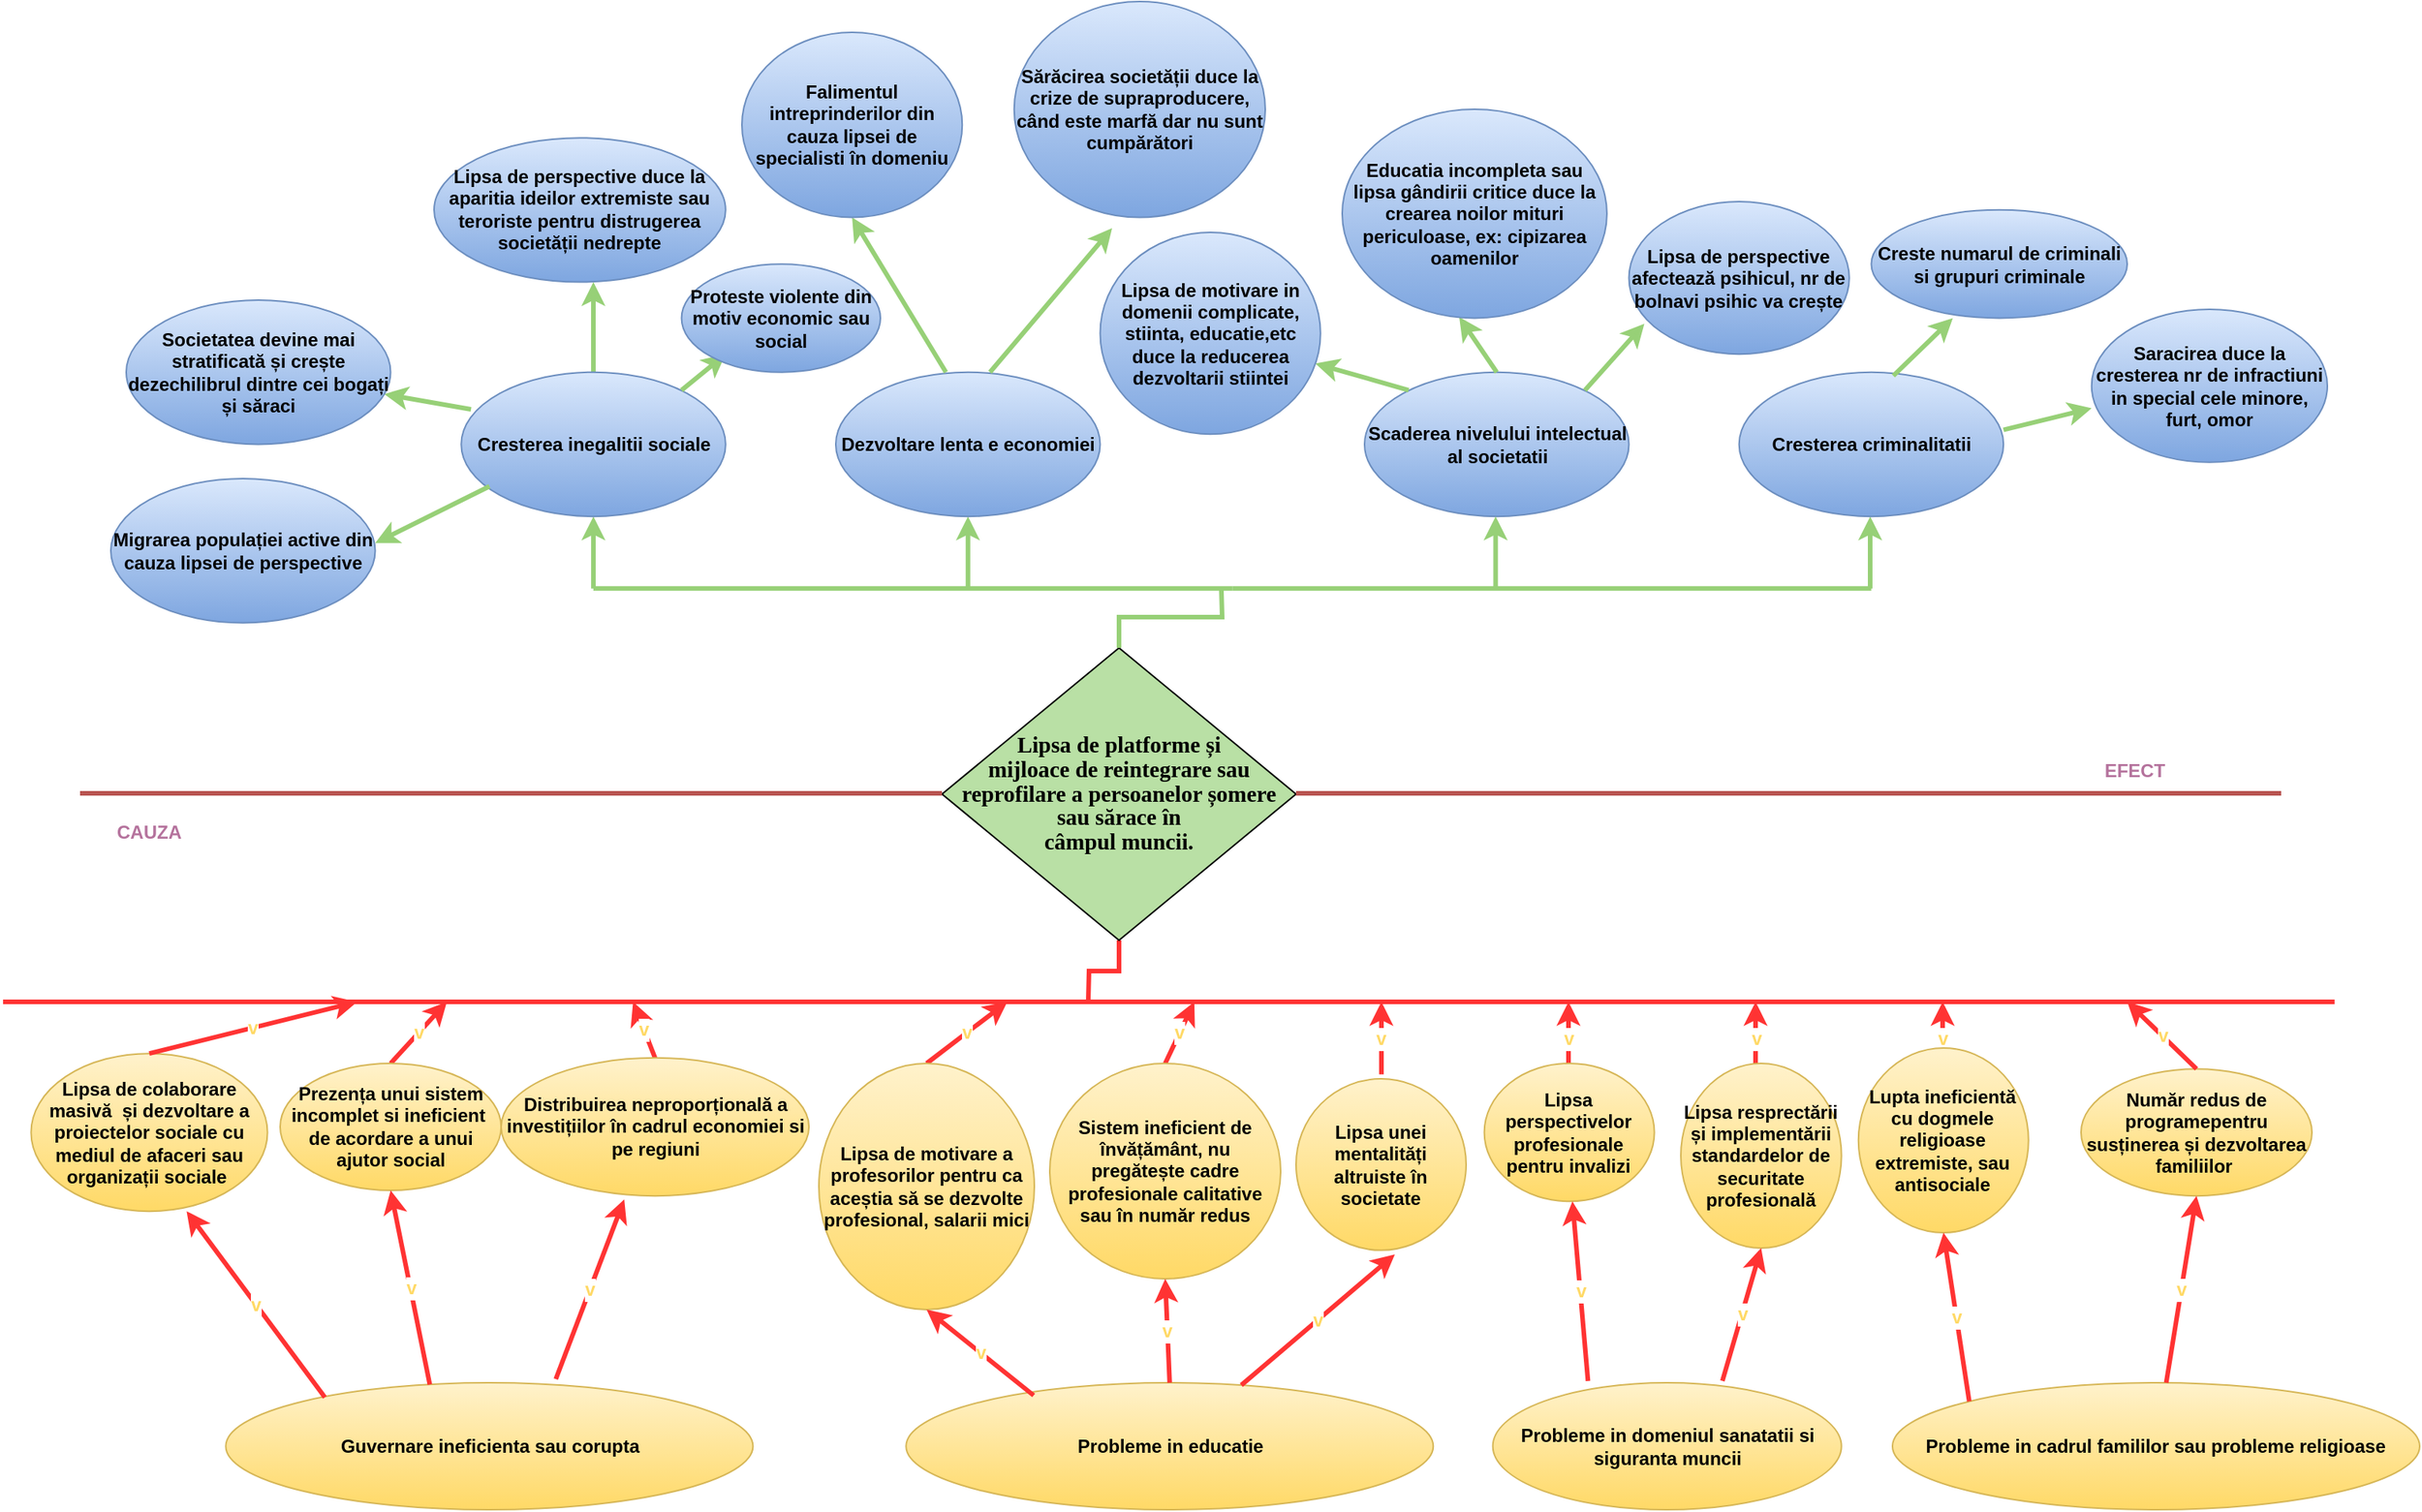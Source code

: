 <mxfile version="13.8.0" type="device"><diagram id="Gr8ejQB4-yHbezihWyx2" name="Page-1"><mxGraphModel dx="925" dy="987" grid="1" gridSize="10" guides="1" tooltips="1" connect="1" arrows="1" fold="1" page="1" pageScale="1" pageWidth="850" pageHeight="1100" math="0" shadow="0"><root><mxCell id="0"/><mxCell id="1" parent="0"/><mxCell id="6TPkJfRZihRo-DhhW0_i-181" value="" style="edgeStyle=orthogonalEdgeStyle;rounded=0;jumpSize=6;orthogonalLoop=1;jettySize=auto;html=1;endArrow=none;endFill=0;strokeWidth=3;fontSize=12;fontColor=#FFD966;strokeColor=#FF3333;fontStyle=1" parent="1" source="6TPkJfRZihRo-DhhW0_i-182" edge="1"><mxGeometry relative="1" as="geometry"><mxPoint x="745" y="1290" as="targetPoint"/></mxGeometry></mxCell><mxCell id="6TPkJfRZihRo-DhhW0_i-182" value="&lt;h4 style=&quot;font-size: 12px&quot;&gt;&lt;b&gt;&lt;span lang=&quot;RO&quot; style=&quot;font-size: 11.0pt ; line-height: 107% ; font-family: &amp;#34;times new roman&amp;#34; , serif&quot;&gt;Lipsa de platforme și&lt;br/&gt;mijloace de reintegrare sau reprofilare a persoanelor șomere sau sărace în&lt;br/&gt;câmpul muncii.&lt;/span&gt;&lt;/b&gt;&lt;br&gt;&lt;/h4&gt;" style="rhombus;whiteSpace=wrap;html=1;fillColor=#B9E0A5;fontStyle=1;fontSize=12;" parent="1" vertex="1"><mxGeometry x="650" y="1060" width="230" height="190" as="geometry"/></mxCell><mxCell id="6TPkJfRZihRo-DhhW0_i-183" value="" style="endArrow=none;html=1;jumpSize=6;strokeWidth=3;fillColor=#f8cecc;strokeColor=#b85450;gradientColor=#ea6b66;fontStyle=1;fontSize=12;" parent="1" edge="1"><mxGeometry width="50" height="50" relative="1" as="geometry"><mxPoint x="880" y="1154.5" as="sourcePoint"/><mxPoint x="1520" y="1154.5" as="targetPoint"/></mxGeometry></mxCell><mxCell id="6TPkJfRZihRo-DhhW0_i-184" value="&lt;h2 style=&quot;font-size: 12px;&quot;&gt;&lt;font color=&quot;#b5739d&quot; style=&quot;font-size: 12px;&quot;&gt;EFECT&lt;/font&gt;&lt;/h2&gt;" style="text;html=1;strokeColor=none;fillColor=none;align=center;verticalAlign=middle;whiteSpace=wrap;rounded=0;fontColor=#FFD966;fontStyle=1;fontSize=12;" parent="1" vertex="1"><mxGeometry x="1400" y="1130" width="50" height="20" as="geometry"/></mxCell><mxCell id="6TPkJfRZihRo-DhhW0_i-185" value="" style="endArrow=none;html=1;jumpSize=6;strokeWidth=3;fillColor=#f8cecc;strokeColor=#b85450;gradientColor=#ea6b66;fontStyle=1;fontSize=12;" parent="1" edge="1"><mxGeometry width="50" height="50" relative="1" as="geometry"><mxPoint x="90" y="1154.5" as="sourcePoint"/><mxPoint x="650" y="1154.5" as="targetPoint"/></mxGeometry></mxCell><mxCell id="6TPkJfRZihRo-DhhW0_i-186" value="&lt;h2 style=&quot;font-size: 12px;&quot;&gt;&lt;font color=&quot;#b5739d&quot; style=&quot;font-size: 12px;&quot;&gt;CAUZA&lt;/font&gt;&lt;/h2&gt;" style="text;html=1;strokeColor=none;fillColor=none;align=center;verticalAlign=middle;whiteSpace=wrap;rounded=0;fontColor=#FFD966;fontStyle=1;fontSize=12;" parent="1" vertex="1"><mxGeometry x="110" y="1170" width="50" height="20" as="geometry"/></mxCell><mxCell id="6TPkJfRZihRo-DhhW0_i-222" value="" style="endArrow=none;html=1;strokeColor=#FF3333;strokeWidth=3;fontSize=12;fontColor=#FFD966;fontStyle=1" parent="1" edge="1"><mxGeometry x="30" y="1290" width="50" height="50" as="geometry"><mxPoint x="40" y="1290" as="sourcePoint"/><mxPoint x="1554.755" y="1290" as="targetPoint"/></mxGeometry></mxCell><mxCell id="6TPkJfRZihRo-DhhW0_i-227" value="v" style="endArrow=classic;html=1;strokeColor=#FF3333;strokeWidth=3;fontSize=12;fontColor=#FFD966;fontStyle=1;exitX=0.5;exitY=0;exitDx=0;exitDy=0;" parent="1" edge="1" source="6TPkJfRZihRo-DhhW0_i-228"><mxGeometry x="30" y="1290" width="50" height="50" as="geometry"><mxPoint x="328.322" y="1337.143" as="sourcePoint"/><mxPoint x="328.322" y="1290" as="targetPoint"/></mxGeometry></mxCell><mxCell id="6TPkJfRZihRo-DhhW0_i-228" value="Prezența unui sistem incomplet si ineficient&amp;nbsp; de acordare a unui ajutor social" style="ellipse;whiteSpace=wrap;html=1;fillColor=#fff2cc;fontSize=12;gradientColor=#ffd966;strokeColor=#d6b656;fontStyle=1" parent="1" vertex="1"><mxGeometry x="220" y="1330" width="143.57" height="82.5" as="geometry"/></mxCell><mxCell id="6TPkJfRZihRo-DhhW0_i-229" value="v" style="endArrow=classic;html=1;strokeColor=#FF3333;strokeWidth=3;fontSize=12;fontColor=#FFD966;fontStyle=1;exitX=0.5;exitY=0;exitDx=0;exitDy=0;" parent="1" edge="1" source="6TPkJfRZihRo-DhhW0_i-230"><mxGeometry x="30" y="1290" width="50" height="50" as="geometry"><mxPoint x="449.308" y="1337.143" as="sourcePoint"/><mxPoint x="449.308" y="1290" as="targetPoint"/></mxGeometry></mxCell><mxCell id="6TPkJfRZihRo-DhhW0_i-230" value="Distribuirea neproporțională a investițiilor în cadrul economiei si pe regiuni" style="ellipse;whiteSpace=wrap;html=1;fillColor=#fff2cc;fontSize=12;gradientColor=#ffd966;strokeColor=#d6b656;fontStyle=1" parent="1" vertex="1"><mxGeometry x="363.57" y="1326.43" width="200" height="89.64" as="geometry"/></mxCell><mxCell id="6TPkJfRZihRo-DhhW0_i-233" value="v" style="endArrow=classic;html=1;strokeColor=#FF3333;strokeWidth=3;fontSize=12;fontColor=#FFD966;fontStyle=1;exitX=0.5;exitY=0;exitDx=0;exitDy=0;" parent="1" edge="1" source="6TPkJfRZihRo-DhhW0_i-234"><mxGeometry x="30" y="1290" width="50" height="50" as="geometry"><mxPoint x="692.385" y="1337.143" as="sourcePoint"/><mxPoint x="692.385" y="1290" as="targetPoint"/></mxGeometry></mxCell><mxCell id="6TPkJfRZihRo-DhhW0_i-234" value="&lt;font style=&quot;font-size: 12px&quot;&gt;Lipsa de motivare a profesorilor pentru ca aceștia să se dezvolte profesional, salarii mici&lt;br&gt;&lt;/font&gt;" style="ellipse;whiteSpace=wrap;html=1;fillColor=#fff2cc;fontSize=12;gradientColor=#ffd966;strokeColor=#d6b656;fontStyle=1" parent="1" vertex="1"><mxGeometry x="570" y="1330" width="140" height="160" as="geometry"/></mxCell><mxCell id="6TPkJfRZihRo-DhhW0_i-235" value="v" style="endArrow=classic;html=1;strokeColor=#FF3333;strokeWidth=3;fontSize=12;fontColor=#FFD966;fontStyle=1;exitX=0.5;exitY=0;exitDx=0;exitDy=0;" parent="1" edge="1" source="6TPkJfRZihRo-DhhW0_i-236"><mxGeometry x="30" y="1290" width="50" height="50" as="geometry"><mxPoint x="813.923" y="1337.143" as="sourcePoint"/><mxPoint x="813.923" y="1290" as="targetPoint"/></mxGeometry></mxCell><mxCell id="6TPkJfRZihRo-DhhW0_i-236" value="Sistem ineficient de învățământ, nu pregătește cadre profesionale calitative sau în număr redus" style="ellipse;whiteSpace=wrap;html=1;fillColor=#fff2cc;fontSize=12;gradientColor=#ffd966;strokeColor=#d6b656;fontStyle=1" parent="1" vertex="1"><mxGeometry x="720" y="1330" width="150" height="140" as="geometry"/></mxCell><mxCell id="6TPkJfRZihRo-DhhW0_i-237" value="v" style="endArrow=classic;html=1;strokeColor=#FF3333;strokeWidth=3;fontSize=12;fontColor=#FFD966;fontStyle=1" parent="1" edge="1"><mxGeometry x="30" y="1290" width="50" height="50" as="geometry"><mxPoint x="935.462" y="1337.143" as="sourcePoint"/><mxPoint x="935.462" y="1290" as="targetPoint"/></mxGeometry></mxCell><mxCell id="6TPkJfRZihRo-DhhW0_i-238" value="Lipsa unei mentalități altruiste în societate" style="ellipse;whiteSpace=wrap;html=1;fillColor=#fff2cc;fontSize=12;gradientColor=#ffd966;strokeColor=#d6b656;fontStyle=1" parent="1" vertex="1"><mxGeometry x="880" y="1340" width="110.49" height="111.43" as="geometry"/></mxCell><mxCell id="6TPkJfRZihRo-DhhW0_i-239" value="v" style="endArrow=classic;html=1;strokeColor=#FF3333;strokeWidth=3;fontSize=12;fontColor=#FFD966;fontStyle=1" parent="1" edge="1"><mxGeometry x="30" y="1290" width="50" height="50" as="geometry"><mxPoint x="1057" y="1337.143" as="sourcePoint"/><mxPoint x="1057" y="1290" as="targetPoint"/></mxGeometry></mxCell><mxCell id="6TPkJfRZihRo-DhhW0_i-240" value="Lipsa perspectivelor profesionale pentru invalizi" style="ellipse;whiteSpace=wrap;html=1;fillColor=#fff2cc;fontSize=12;gradientColor=#ffd966;strokeColor=#d6b656;fontStyle=1" parent="1" vertex="1"><mxGeometry x="1002.31" y="1330" width="110.49" height="89.64" as="geometry"/></mxCell><mxCell id="6TPkJfRZihRo-DhhW0_i-241" value="v" style="endArrow=classic;html=1;strokeColor=#FF3333;strokeWidth=3;fontSize=12;fontColor=#FFD966;fontStyle=1" parent="1" edge="1"><mxGeometry x="30" y="1290" width="50" height="50" as="geometry"><mxPoint x="1178.538" y="1337.143" as="sourcePoint"/><mxPoint x="1178.538" y="1290" as="targetPoint"/></mxGeometry></mxCell><mxCell id="6TPkJfRZihRo-DhhW0_i-242" value="Lipsa resprectării și implementării standardelor de securitate profesională" style="ellipse;whiteSpace=wrap;html=1;fillColor=#fff2cc;fontSize=12;gradientColor=#ffd966;strokeColor=#d6b656;fontStyle=1" parent="1" vertex="1"><mxGeometry x="1130" y="1330" width="104.34" height="120" as="geometry"/></mxCell><mxCell id="6TPkJfRZihRo-DhhW0_i-243" value="v" style="endArrow=classic;html=1;strokeColor=#FF3333;strokeWidth=3;fontSize=12;fontColor=#FFD966;fontStyle=1" parent="1" edge="1"><mxGeometry x="30" y="1290" width="50" height="50" as="geometry"><mxPoint x="1300.077" y="1337.143" as="sourcePoint"/><mxPoint x="1300.077" y="1290" as="targetPoint"/></mxGeometry></mxCell><mxCell id="6TPkJfRZihRo-DhhW0_i-244" value="Lupta ineficientă cu dogmele religioase extremiste, sau antisociale" style="ellipse;whiteSpace=wrap;html=1;fillColor=#fff2cc;fontSize=12;gradientColor=#ffd966;strokeColor=#d6b656;fontStyle=1" parent="1" vertex="1"><mxGeometry x="1245.38" y="1320" width="110.49" height="120" as="geometry"/></mxCell><mxCell id="6TPkJfRZihRo-DhhW0_i-248" value="Număr redus de programepentru susținerea și dezvoltarea familiilor&amp;nbsp;" style="ellipse;whiteSpace=wrap;html=1;fillColor=#fff2cc;fontSize=12;gradientColor=#ffd966;strokeColor=#d6b656;fontStyle=1" parent="1" vertex="1"><mxGeometry x="1390" y="1333.57" width="150" height="82.5" as="geometry"/></mxCell><mxCell id="6TPkJfRZihRo-DhhW0_i-249" value="&lt;font style=&quot;font-size: 12px;&quot;&gt;Guvernare ineficienta sau corupta&lt;/font&gt;" style="ellipse;whiteSpace=wrap;html=1;fillColor=#fff2cc;fontSize=12;gradientColor=#ffd966;strokeColor=#d6b656;fontStyle=1" parent="1" vertex="1"><mxGeometry x="184.685" y="1537.5" width="342.517" height="82.5" as="geometry"/></mxCell><mxCell id="6TPkJfRZihRo-DhhW0_i-252" value="v" style="endArrow=classic;html=1;strokeColor=#FF3333;strokeWidth=3;fontSize=12;fontColor=#FFD966;entryX=0.5;entryY=1;entryDx=0;entryDy=0;exitX=0.387;exitY=0.014;exitDx=0;exitDy=0;exitPerimeter=0;fontStyle=1" parent="1" source="6TPkJfRZihRo-DhhW0_i-249" edge="1" target="6TPkJfRZihRo-DhhW0_i-228"><mxGeometry x="30" y="1290" width="50" height="50" as="geometry"><mxPoint x="371.556" y="1537.5" as="sourcePoint"/><mxPoint x="317.273" y="1417.25" as="targetPoint"/></mxGeometry></mxCell><mxCell id="6TPkJfRZihRo-DhhW0_i-253" value="v" style="endArrow=classic;html=1;strokeColor=#FF3333;strokeWidth=3;fontSize=12;fontColor=#FFD966;entryX=0.4;entryY=1.026;entryDx=0;entryDy=0;exitX=0.626;exitY=-0.029;exitDx=0;exitDy=0;exitPerimeter=0;fontStyle=1;entryPerimeter=0;" parent="1" source="6TPkJfRZihRo-DhhW0_i-249" edge="1" target="6TPkJfRZihRo-DhhW0_i-230"><mxGeometry x="30" y="1290" width="50" height="50" as="geometry"><mxPoint x="488.045" y="1537.5" as="sourcePoint"/><mxPoint x="433.762" y="1417.25" as="targetPoint"/></mxGeometry></mxCell><mxCell id="6TPkJfRZihRo-DhhW0_i-255" value="&lt;font style=&quot;font-size: 12px;&quot;&gt;Probleme in educatie&lt;/font&gt;" style="ellipse;whiteSpace=wrap;html=1;fillColor=#fff2cc;fontSize=12;gradientColor=#ffd966;strokeColor=#d6b656;fontStyle=1" parent="1" vertex="1"><mxGeometry x="626.643" y="1537.5" width="342.517" height="82.5" as="geometry"/></mxCell><mxCell id="6TPkJfRZihRo-DhhW0_i-256" value="v" style="endArrow=classic;html=1;strokeColor=#FF3333;strokeWidth=3;fontSize=12;fontColor=#FFD966;exitX=0.242;exitY=0.1;exitDx=0;exitDy=0;exitPerimeter=0;fontStyle=1;entryX=0.5;entryY=1;entryDx=0;entryDy=0;" parent="1" source="6TPkJfRZihRo-DhhW0_i-255" edge="1" target="6TPkJfRZihRo-DhhW0_i-234"><mxGeometry x="30" y="1290" width="50" height="50" as="geometry"><mxPoint x="626.643" y="1554.083" as="sourcePoint"/><mxPoint x="691.416" y="1419.644" as="targetPoint"/></mxGeometry></mxCell><mxCell id="6TPkJfRZihRo-DhhW0_i-257" value="v" style="endArrow=classic;html=1;strokeColor=#FF3333;strokeWidth=3;fontSize=12;fontColor=#FFD966;exitX=0.5;exitY=0;exitDx=0;exitDy=0;fontStyle=1;entryX=0.5;entryY=1;entryDx=0;entryDy=0;" parent="1" source="6TPkJfRZihRo-DhhW0_i-255" edge="1" target="6TPkJfRZihRo-DhhW0_i-236"><mxGeometry x="30" y="1290" width="50" height="50" as="geometry"><mxPoint x="737.133" y="1554.083" as="sourcePoint"/><mxPoint x="798" y="1480" as="targetPoint"/></mxGeometry></mxCell><mxCell id="6TPkJfRZihRo-DhhW0_i-258" value="v" style="endArrow=classic;html=1;strokeColor=#FF3333;strokeWidth=3;fontSize=12;fontColor=#FFD966;fontStyle=1;entryX=0.581;entryY=1.024;entryDx=0;entryDy=0;entryPerimeter=0;" parent="1" edge="1" target="6TPkJfRZihRo-DhhW0_i-238" source="6TPkJfRZihRo-DhhW0_i-255"><mxGeometry x="30" y="1290" width="50" height="50" as="geometry"><mxPoint x="891.818" y="1536.321" as="sourcePoint"/><mxPoint x="934.493" y="1419.644" as="targetPoint"/></mxGeometry></mxCell><mxCell id="6TPkJfRZihRo-DhhW0_i-259" value="&lt;font style=&quot;font-size: 12px;&quot;&gt;Probleme in domeniul sanatatii si siguranta muncii&lt;/font&gt;" style="ellipse;whiteSpace=wrap;html=1;fillColor=#fff2cc;fontSize=12;gradientColor=#ffd966;strokeColor=#d6b656;fontStyle=1" parent="1" vertex="1"><mxGeometry x="1007.832" y="1537.5" width="226.503" height="82.5" as="geometry"/></mxCell><mxCell id="6TPkJfRZihRo-DhhW0_i-260" value="v" style="endArrow=classic;html=1;strokeColor=#FF3333;strokeWidth=3;fontSize=12;fontColor=#FFD966;exitX=0.273;exitY=-0.014;exitDx=0;exitDy=0;exitPerimeter=0;fontStyle=1" parent="1" source="6TPkJfRZihRo-DhhW0_i-259" edge="1"><mxGeometry x="30" y="1290" width="50" height="50" as="geometry"><mxPoint x="1055.553" y="1537.5" as="sourcePoint"/><mxPoint x="1059.556" y="1419.644" as="targetPoint"/></mxGeometry></mxCell><mxCell id="6TPkJfRZihRo-DhhW0_i-261" value="v" style="endArrow=classic;html=1;strokeColor=#FF3333;strokeWidth=3;fontSize=12;fontColor=#FFD966;fontStyle=1;entryX=0.5;entryY=1;entryDx=0;entryDy=0;" parent="1" edge="1" target="6TPkJfRZihRo-DhhW0_i-242"><mxGeometry x="30" y="1290" width="50" height="50" as="geometry"><mxPoint x="1156.993" y="1536.321" as="sourcePoint"/><mxPoint x="1168" y="1450" as="targetPoint"/></mxGeometry></mxCell><mxCell id="6TPkJfRZihRo-DhhW0_i-262" value="&lt;font style=&quot;font-size: 12px;&quot;&gt;Probleme in cadrul famililor sau probleme religioase&lt;/font&gt;" style="ellipse;whiteSpace=wrap;html=1;fillColor=#fff2cc;fontSize=12;gradientColor=#ffd966;strokeColor=#d6b656;fontStyle=1" parent="1" vertex="1"><mxGeometry x="1267.483" y="1537.5" width="342.517" height="82.5" as="geometry"/></mxCell><mxCell id="6TPkJfRZihRo-DhhW0_i-263" value="v" style="endArrow=classic;html=1;strokeColor=#FF3333;strokeWidth=3;fontSize=12;fontColor=#FFD966;exitX=0;exitY=0;exitDx=0;exitDy=0;fontStyle=1;entryX=0.5;entryY=1;entryDx=0;entryDy=0;" parent="1" source="6TPkJfRZihRo-DhhW0_i-262" edge="1" target="6TPkJfRZihRo-DhhW0_i-244"><mxGeometry x="30" y="1290" width="50" height="50" as="geometry"><mxPoint x="1310.745" y="1537.5" as="sourcePoint"/><mxPoint x="1300.633" y="1420.799" as="targetPoint"/></mxGeometry></mxCell><mxCell id="6TPkJfRZihRo-DhhW0_i-180" value="" style="edgeStyle=orthogonalEdgeStyle;rounded=0;jumpSize=6;orthogonalLoop=1;jettySize=auto;html=1;strokeWidth=3;fontSize=12;fontColor=#FFD966;strokeColor=#97D077;endArrow=none;endFill=0;fontStyle=1" parent="1" source="6TPkJfRZihRo-DhhW0_i-182" edge="1"><mxGeometry x="80" y="670" as="geometry"><mxPoint x="831.471" y="1021.429" as="targetPoint"/></mxGeometry></mxCell><mxCell id="6TPkJfRZihRo-DhhW0_i-188" value="&lt;h5 style=&quot;font-size: 12px;&quot;&gt;Scaderea nivelului intelectual al societatii&lt;/h5&gt;" style="ellipse;whiteSpace=wrap;html=1;fillColor=#dae8fc;gradientColor=#7ea6e0;strokeColor=#6c8ebf;fontStyle=1;fontSize=12;" parent="1" vertex="1"><mxGeometry x="924.51" y="880.857" width="171.765" height="93.714" as="geometry"/></mxCell><mxCell id="6TPkJfRZihRo-DhhW0_i-189" value="" style="endArrow=none;html=1;strokeColor=#97D077;strokeWidth=3;fontSize=12;fontColor=#FFD966;endFill=0;fontStyle=1" parent="1" edge="1"><mxGeometry x="80" y="670" width="50" height="50" as="geometry"><mxPoint x="838.627" y="1021.429" as="sourcePoint"/><mxPoint x="1253.725" y="1021.429" as="targetPoint"/></mxGeometry></mxCell><mxCell id="6TPkJfRZihRo-DhhW0_i-190" value="" style="endArrow=classic;html=1;strokeColor=#97D077;strokeWidth=3;fontSize=12;fontColor=#FFD966;fontStyle=1" parent="1" edge="1"><mxGeometry x="80" y="670" width="50" height="50" as="geometry"><mxPoint x="1253.01" y="1021.429" as="sourcePoint"/><mxPoint x="1253.01" y="974.571" as="targetPoint"/></mxGeometry></mxCell><mxCell id="6TPkJfRZihRo-DhhW0_i-191" value="&lt;h5 style=&quot;font-size: 12px;&quot;&gt;Cresterea criminalitatii&lt;/h5&gt;" style="ellipse;whiteSpace=wrap;html=1;fillColor=#dae8fc;gradientColor=#7ea6e0;strokeColor=#6c8ebf;fontStyle=1;fontSize=12;" parent="1" vertex="1"><mxGeometry x="1167.843" y="880.857" width="171.765" height="93.714" as="geometry"/></mxCell><mxCell id="6TPkJfRZihRo-DhhW0_i-192" value="" style="endArrow=none;html=1;strokeColor=#97D077;strokeWidth=3;fontSize=12;fontColor=#FFD966;endFill=0;fontStyle=1" parent="1" edge="1"><mxGeometry x="80" y="670" width="50" height="50" as="geometry"><mxPoint x="423.529" y="1021.429" as="sourcePoint"/><mxPoint x="838.627" y="1021.429" as="targetPoint"/></mxGeometry></mxCell><mxCell id="6TPkJfRZihRo-DhhW0_i-193" value="" style="endArrow=classic;html=1;strokeColor=#97D077;strokeWidth=3;fontSize=12;fontColor=#FFD966;fontStyle=1" parent="1" edge="1"><mxGeometry x="80" y="670" width="50" height="50" as="geometry"><mxPoint x="423.529" y="1021.429" as="sourcePoint"/><mxPoint x="423.529" y="974.571" as="targetPoint"/></mxGeometry></mxCell><mxCell id="6TPkJfRZihRo-DhhW0_i-194" value="" style="edgeStyle=orthogonalEdgeStyle;rounded=0;jumpSize=6;orthogonalLoop=1;jettySize=auto;html=1;endArrow=classic;endFill=1;strokeColor=#97D077;strokeWidth=3;fontSize=12;fontColor=#FFD966;fontStyle=1" parent="1" source="6TPkJfRZihRo-DhhW0_i-195" edge="1"><mxGeometry x="80" y="670" as="geometry"><mxPoint x="423.529" y="822.286" as="targetPoint"/></mxGeometry></mxCell><mxCell id="6TPkJfRZihRo-DhhW0_i-195" value="&lt;h5 style=&quot;font-size: 12px;&quot;&gt;Cresterea inegalitii sociale&lt;/h5&gt;" style="ellipse;whiteSpace=wrap;html=1;fillColor=#dae8fc;gradientColor=#7ea6e0;strokeColor=#6c8ebf;fontStyle=1;fontSize=12;" parent="1" vertex="1"><mxGeometry x="337.647" y="880.857" width="171.765" height="93.714" as="geometry"/></mxCell><mxCell id="6TPkJfRZihRo-DhhW0_i-196" value="" style="endArrow=classic;html=1;strokeColor=#97D077;strokeWidth=3;fontSize=12;fontColor=#FFD966;fontStyle=1" parent="1" edge="1"><mxGeometry x="80" y="670" width="50" height="50" as="geometry"><mxPoint x="1009.676" y="1021.429" as="sourcePoint"/><mxPoint x="1009.676" y="974.571" as="targetPoint"/></mxGeometry></mxCell><mxCell id="6TPkJfRZihRo-DhhW0_i-197" value="" style="endArrow=classic;html=1;strokeColor=#97D077;strokeWidth=3;fontSize=12;fontColor=#FFD966;fontStyle=1" parent="1" edge="1"><mxGeometry x="80" y="670" width="50" height="50" as="geometry"><mxPoint x="666.863" y="1021.429" as="sourcePoint"/><mxPoint x="666.863" y="974.571" as="targetPoint"/></mxGeometry></mxCell><mxCell id="6TPkJfRZihRo-DhhW0_i-198" value="&lt;h5 style=&quot;font-size: 12px;&quot;&gt;Dezvoltare lenta e economiei&lt;/h5&gt;" style="ellipse;whiteSpace=wrap;html=1;fillColor=#dae8fc;gradientColor=#7ea6e0;strokeColor=#6c8ebf;fontStyle=1;fontSize=12;" parent="1" vertex="1"><mxGeometry x="580.98" y="880.857" width="171.765" height="93.714" as="geometry"/></mxCell><mxCell id="6TPkJfRZihRo-DhhW0_i-199" value="Lipsa de perspective duce la aparitia ideilor extremiste sau teroriste pentru distrugerea societății nedrepte" style="ellipse;whiteSpace=wrap;html=1;strokeColor=#6c8ebf;fillColor=#dae8fc;gradientColor=#7ea6e0;fontStyle=1;fontSize=12;" parent="1" vertex="1"><mxGeometry x="320" y="728.57" width="189.41" height="93.71" as="geometry"/></mxCell><mxCell id="6TPkJfRZihRo-DhhW0_i-206" value="" style="endArrow=classic;html=1;strokeColor=#97D077;strokeWidth=3;fontSize=12;fontColor=#FFD966;fontStyle=1" parent="1" edge="1"><mxGeometry x="80" y="670" width="50" height="50" as="geometry"><mxPoint x="480.784" y="892.571" as="sourcePoint"/><mxPoint x="509.412" y="869.143" as="targetPoint"/></mxGeometry></mxCell><mxCell id="6TPkJfRZihRo-DhhW0_i-207" value="&lt;h5 style=&quot;font-size: 12px&quot;&gt;Proteste violente din motiv economic sau social&lt;/h5&gt;" style="ellipse;whiteSpace=wrap;html=1;fillColor=#dae8fc;gradientColor=#7ea6e0;strokeColor=#6c8ebf;fontStyle=1;fontSize=12;" parent="1" vertex="1"><mxGeometry x="480.78" y="810.57" width="129.22" height="70.29" as="geometry"/></mxCell><mxCell id="6TPkJfRZihRo-DhhW0_i-208" value="" style="endArrow=classic;html=1;strokeColor=#97D077;strokeWidth=3;fontSize=12;fontColor=#FFD966;entryX=0.39;entryY=1.05;entryDx=0;entryDy=0;entryPerimeter=0;fontStyle=1" parent="1" target="6TPkJfRZihRo-DhhW0_i-209" edge="1"><mxGeometry x="80" y="670" width="50" height="50" as="geometry"><mxPoint x="681.176" y="880.857" as="sourcePoint"/><mxPoint x="752.745" y="775.429" as="targetPoint"/></mxGeometry></mxCell><mxCell id="6TPkJfRZihRo-DhhW0_i-209" value="Sărăcirea societății duce la crize de supraproducere, când este marfă dar nu sunt cumpărători" style="ellipse;whiteSpace=wrap;html=1;strokeColor=#6c8ebf;fillColor=#dae8fc;gradientColor=#7ea6e0;fontStyle=1;fontSize=12;" parent="1" vertex="1"><mxGeometry x="696.86" y="640" width="163.14" height="140.29" as="geometry"/></mxCell><mxCell id="6TPkJfRZihRo-DhhW0_i-210" value="" style="endArrow=classic;html=1;strokeColor=#97D077;strokeWidth=3;fontSize=12;fontColor=#FFD966;fontStyle=1;entryX=0.5;entryY=1;entryDx=0;entryDy=0;" parent="1" target="6TPkJfRZihRo-DhhW0_i-211" edge="1"><mxGeometry x="80" y="670" width="50" height="50" as="geometry"><mxPoint x="652.549" y="880.857" as="sourcePoint"/><mxPoint x="580.98" y="740.286" as="targetPoint"/></mxGeometry></mxCell><mxCell id="6TPkJfRZihRo-DhhW0_i-211" value="Falimentul intreprinderilor din cauza lipsei de specialisti în domeniu" style="ellipse;whiteSpace=wrap;html=1;strokeColor=#6c8ebf;fillColor=#dae8fc;gradientColor=#7ea6e0;fontStyle=1;fontSize=12;" parent="1" vertex="1"><mxGeometry x="520" y="660" width="143.14" height="120.29" as="geometry"/></mxCell><mxCell id="6TPkJfRZihRo-DhhW0_i-212" value="" style="endArrow=classic;html=1;strokeColor=#97D077;strokeWidth=3;fontSize=12;fontColor=#FFD966;fontStyle=1" parent="1" edge="1" target="6TPkJfRZihRo-DhhW0_i-213"><mxGeometry x="80" y="670" width="50" height="50" as="geometry"><mxPoint x="953.137" y="892.571" as="sourcePoint"/><mxPoint x="895.882" y="857.429" as="targetPoint"/></mxGeometry></mxCell><mxCell id="6TPkJfRZihRo-DhhW0_i-213" value="Lipsa de motivare in domenii complicate, stiinta, educatie,etc duce la reducerea dezvoltarii stiintei" style="ellipse;whiteSpace=wrap;html=1;strokeColor=#6c8ebf;fillColor=#dae8fc;gradientColor=#7ea6e0;fontStyle=1;fontSize=12;" parent="1" vertex="1"><mxGeometry x="752.75" y="790" width="143.14" height="131.14" as="geometry"/></mxCell><mxCell id="6TPkJfRZihRo-DhhW0_i-214" value="" style="endArrow=classic;html=1;strokeColor=#97D077;strokeWidth=3;fontSize=12;fontColor=#FFD966;fontStyle=1;entryX=0.442;entryY=0.995;entryDx=0;entryDy=0;entryPerimeter=0;" parent="1" edge="1" target="6TPkJfRZihRo-DhhW0_i-215"><mxGeometry x="80" y="670" width="50" height="50" as="geometry"><mxPoint x="1010.392" y="880.857" as="sourcePoint"/><mxPoint x="1010.392" y="845.714" as="targetPoint"/></mxGeometry></mxCell><mxCell id="6TPkJfRZihRo-DhhW0_i-215" value="Educatia incompleta sau lipsa gândirii critice duce la crearea noilor mituri periculoase, ex: cipizarea oamenilor" style="ellipse;whiteSpace=wrap;html=1;strokeColor=#6c8ebf;fillColor=#dae8fc;gradientColor=#7ea6e0;fontStyle=1;fontSize=12;" parent="1" vertex="1"><mxGeometry x="910" y="710" width="171.96" height="135.71" as="geometry"/></mxCell><mxCell id="6TPkJfRZihRo-DhhW0_i-216" value="" style="endArrow=classic;html=1;strokeColor=#97D077;strokeWidth=3;fontSize=12;fontColor=#FFD966;entryX=0.07;entryY=0.8;entryDx=0;entryDy=0;entryPerimeter=0;fontStyle=1" parent="1" target="6TPkJfRZihRo-DhhW0_i-217" edge="1"><mxGeometry x="80" y="670" width="50" height="50" as="geometry"><mxPoint x="1067.647" y="892.571" as="sourcePoint"/><mxPoint x="1096.275" y="857.429" as="targetPoint"/></mxGeometry></mxCell><mxCell id="6TPkJfRZihRo-DhhW0_i-217" value="Lipsa de perspective afectează psihicul, nr de bolnavi psihic va crește" style="ellipse;whiteSpace=wrap;html=1;strokeColor=#6c8ebf;fillColor=#dae8fc;gradientColor=#7ea6e0;fontStyle=1;fontSize=12;" parent="1" vertex="1"><mxGeometry x="1096.27" y="770" width="143.14" height="99.14" as="geometry"/></mxCell><mxCell id="6TPkJfRZihRo-DhhW0_i-218" value="" style="endArrow=classic;html=1;strokeColor=#97D077;strokeWidth=3;fontSize=12;fontColor=#FFD966;entryX=0.07;entryY=0.8;entryDx=0;entryDy=0;entryPerimeter=0;fontStyle=1" parent="1" edge="1"><mxGeometry x="80" y="670" width="50" height="50" as="geometry"><mxPoint x="1268.039" y="883.2" as="sourcePoint"/><mxPoint x="1306.686" y="845.714" as="targetPoint"/></mxGeometry></mxCell><mxCell id="6TPkJfRZihRo-DhhW0_i-219" value="Creste numarul de criminali si grupuri criminale" style="ellipse;whiteSpace=wrap;html=1;strokeColor=#6c8ebf;fillColor=#dae8fc;gradientColor=#7ea6e0;fontStyle=1;fontSize=12;" parent="1" vertex="1"><mxGeometry x="1253.73" y="775.43" width="166.27" height="70.29" as="geometry"/></mxCell><mxCell id="6TPkJfRZihRo-DhhW0_i-220" value="" style="endArrow=classic;html=1;strokeColor=#97D077;strokeWidth=3;fontSize=12;fontColor=#FFD966;fontStyle=1" parent="1" edge="1"><mxGeometry x="80" y="670" width="50" height="50" as="geometry"><mxPoint x="1339.608" y="918.343" as="sourcePoint"/><mxPoint x="1396.863" y="904.286" as="targetPoint"/></mxGeometry></mxCell><mxCell id="6TPkJfRZihRo-DhhW0_i-221" value="Saracirea duce la cresterea nr de infractiuni in special cele minore, furt, omor" style="ellipse;whiteSpace=wrap;html=1;strokeColor=#6c8ebf;fillColor=#dae8fc;gradientColor=#7ea6e0;fontStyle=1;fontSize=12;" parent="1" vertex="1"><mxGeometry x="1396.86" y="840" width="153.14" height="99.43" as="geometry"/></mxCell><mxCell id="6TPkJfRZihRo-DhhW0_i-204" value="" style="endArrow=classic;html=1;strokeColor=#97D077;strokeWidth=3;fontSize=12;fontColor=#FFD966;fontStyle=1;exitX=0.037;exitY=0.258;exitDx=0;exitDy=0;exitPerimeter=0;" parent="1" source="6TPkJfRZihRo-DhhW0_i-195" target="6TPkJfRZihRo-DhhW0_i-205" edge="1"><mxGeometry x="77.06" y="599.71" width="50" height="50" as="geometry"><mxPoint x="349.021" y="880.853" as="sourcePoint"/><mxPoint x="291.766" y="927.71" as="targetPoint"/></mxGeometry></mxCell><mxCell id="6TPkJfRZihRo-DhhW0_i-205" value="Societatea devine mai stratificată și crește dezechilibrul dintre cei bogați și săraci" style="ellipse;whiteSpace=wrap;html=1;strokeColor=#6c8ebf;fillColor=#dae8fc;gradientColor=#7ea6e0;fontStyle=1;fontSize=12;" parent="1" vertex="1"><mxGeometry x="119.999" y="833.996" width="171.765" height="93.714" as="geometry"/></mxCell><mxCell id="jFgWf-8Xc6F2tGQIQqbe-1" value="Lipsa de colaborare masivă&amp;nbsp; și dezvoltare a proiectelor sociale cu mediul de afaceri sau organizații sociale&amp;nbsp;" style="ellipse;whiteSpace=wrap;html=1;fillColor=#fff2cc;fontSize=12;gradientColor=#ffd966;strokeColor=#d6b656;fontStyle=1" vertex="1" parent="1"><mxGeometry x="58.21" y="1323.57" width="153.57" height="102.5" as="geometry"/></mxCell><mxCell id="jFgWf-8Xc6F2tGQIQqbe-2" value="v" style="endArrow=classic;html=1;strokeColor=#FF3333;strokeWidth=3;fontSize=12;fontColor=#FFD966;entryX=0.5;entryY=1;entryDx=0;entryDy=0;exitX=0.188;exitY=0.115;exitDx=0;exitDy=0;exitPerimeter=0;fontStyle=1" edge="1" parent="1" source="6TPkJfRZihRo-DhhW0_i-249"><mxGeometry x="-102.55" y="1303.57" width="50" height="50" as="geometry"><mxPoint x="184.69" y="1552.225" as="sourcePoint"/><mxPoint x="159.235" y="1426.07" as="targetPoint"/></mxGeometry></mxCell><mxCell id="jFgWf-8Xc6F2tGQIQqbe-3" value="v" style="endArrow=classic;html=1;strokeColor=#FF3333;strokeWidth=3;fontSize=12;fontColor=#FFD966;exitX=0.5;exitY=0;exitDx=0;exitDy=0;fontStyle=1" edge="1" parent="1" source="jFgWf-8Xc6F2tGQIQqbe-1"><mxGeometry x="-101.79" y="1117.5" width="50" height="50" as="geometry"><mxPoint x="185.45" y="1366.155" as="sourcePoint"/><mxPoint x="270" y="1290" as="targetPoint"/></mxGeometry></mxCell><mxCell id="jFgWf-8Xc6F2tGQIQqbe-5" value="v" style="endArrow=classic;html=1;strokeColor=#FF3333;strokeWidth=3;fontSize=12;fontColor=#FFD966;fontStyle=1;entryX=0.5;entryY=1;entryDx=0;entryDy=0;" edge="1" parent="1" source="6TPkJfRZihRo-DhhW0_i-262" target="6TPkJfRZihRo-DhhW0_i-248"><mxGeometry x="-74.76" y="1290" width="50" height="50" as="geometry"><mxPoint x="1408.993" y="1542.202" as="sourcePoint"/><mxPoint x="1449.999" y="1419.644" as="targetPoint"/></mxGeometry></mxCell><mxCell id="jFgWf-8Xc6F2tGQIQqbe-6" value="v" style="endArrow=classic;html=1;strokeColor=#FF3333;strokeWidth=3;fontSize=12;fontColor=#FFD966;fontStyle=1;exitX=0.5;exitY=0;exitDx=0;exitDy=0;" edge="1" parent="1" source="6TPkJfRZihRo-DhhW0_i-248"><mxGeometry x="-70.12" y="1143.93" width="50" height="50" as="geometry"><mxPoint x="1449.997" y="1391.461" as="sourcePoint"/><mxPoint x="1420" y="1290" as="targetPoint"/></mxGeometry></mxCell><mxCell id="jFgWf-8Xc6F2tGQIQqbe-7" value="Migrarea populației active din cauza lipsei de perspective" style="ellipse;whiteSpace=wrap;html=1;strokeColor=#6c8ebf;fillColor=#dae8fc;gradientColor=#7ea6e0;fontStyle=1;fontSize=12;" vertex="1" parent="1"><mxGeometry x="109.999" y="949.996" width="171.765" height="93.714" as="geometry"/></mxCell><mxCell id="jFgWf-8Xc6F2tGQIQqbe-8" value="" style="endArrow=classic;html=1;strokeColor=#97D077;strokeWidth=3;fontSize=12;fontColor=#FFD966;fontStyle=1;exitX=0.107;exitY=0.791;exitDx=0;exitDy=0;exitPerimeter=0;" edge="1" parent="1" source="6TPkJfRZihRo-DhhW0_i-195"><mxGeometry x="71.12" y="696.5" width="50" height="50" as="geometry"><mxPoint x="338.062" y="1001.825" as="sourcePoint"/><mxPoint x="281.767" y="991.873" as="targetPoint"/></mxGeometry></mxCell></root></mxGraphModel></diagram></mxfile>